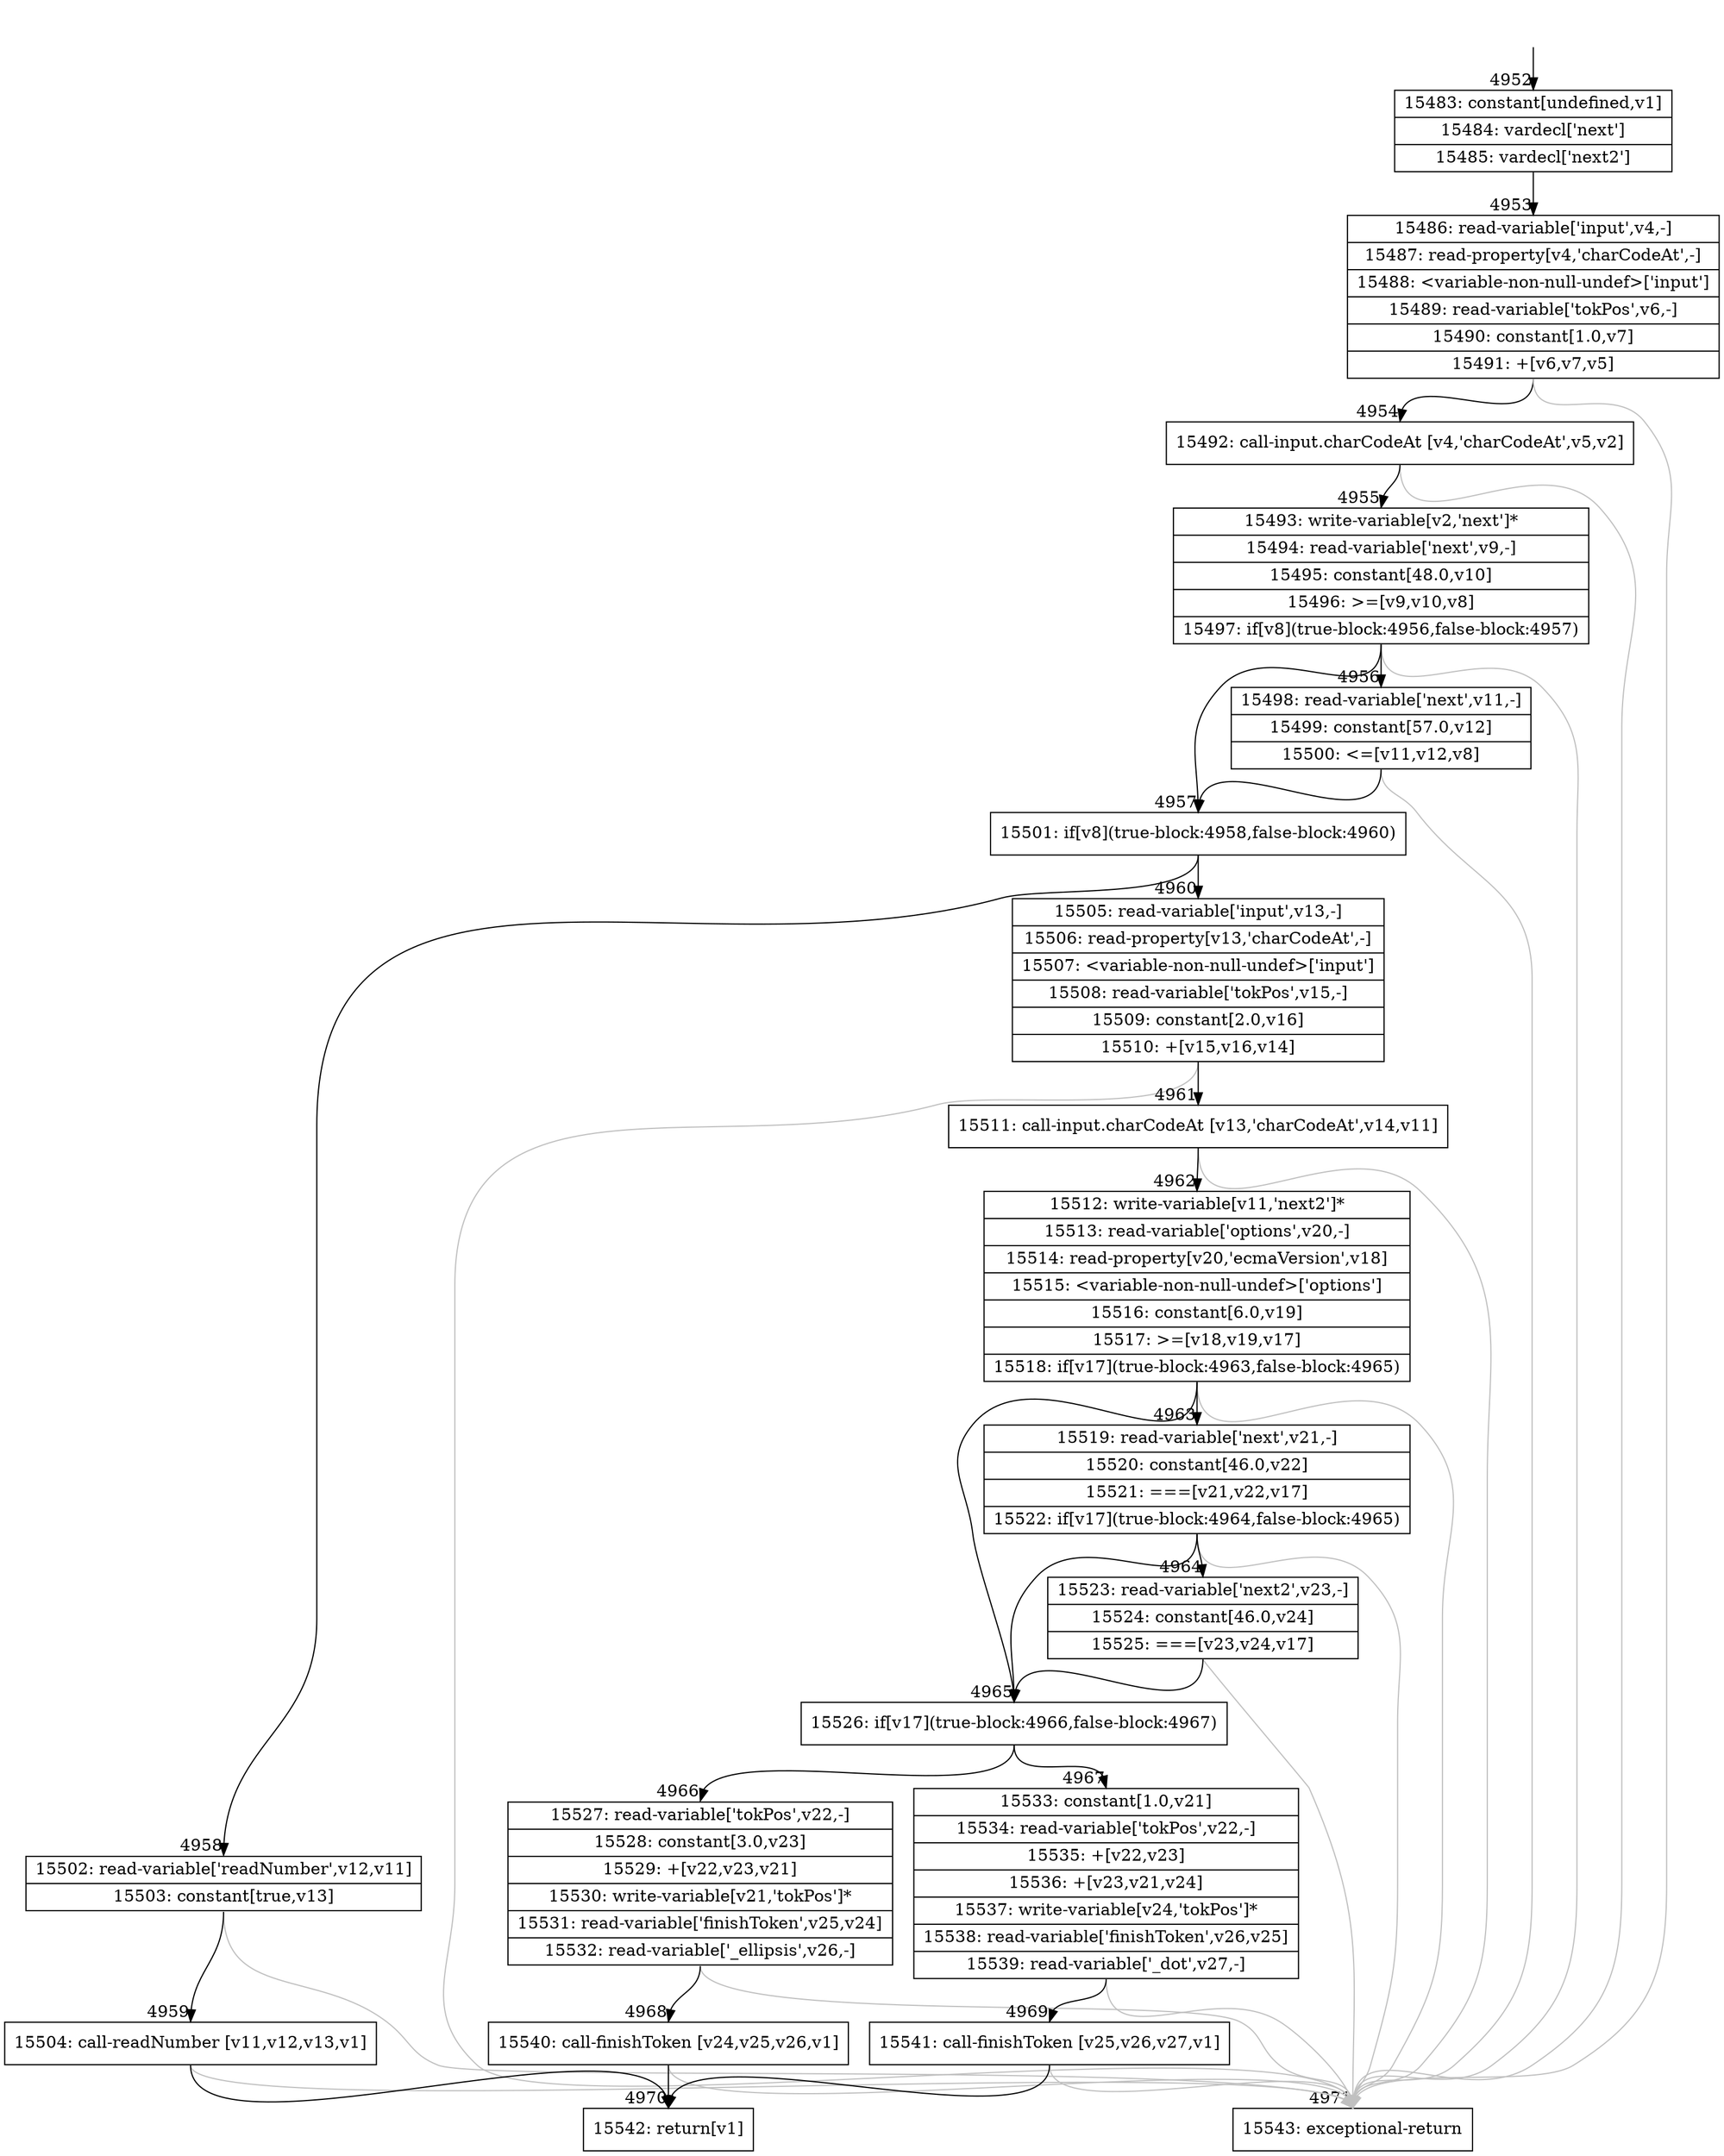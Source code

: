 digraph {
rankdir="TD"
BB_entry305[shape=none,label=""];
BB_entry305 -> BB4952 [tailport=s, headport=n, headlabel="    4952"]
BB4952 [shape=record label="{15483: constant[undefined,v1]|15484: vardecl['next']|15485: vardecl['next2']}" ] 
BB4952 -> BB4953 [tailport=s, headport=n, headlabel="      4953"]
BB4953 [shape=record label="{15486: read-variable['input',v4,-]|15487: read-property[v4,'charCodeAt',-]|15488: \<variable-non-null-undef\>['input']|15489: read-variable['tokPos',v6,-]|15490: constant[1.0,v7]|15491: +[v6,v7,v5]}" ] 
BB4953 -> BB4954 [tailport=s, headport=n, headlabel="      4954"]
BB4953 -> BB4971 [tailport=s, headport=n, color=gray, headlabel="      4971"]
BB4954 [shape=record label="{15492: call-input.charCodeAt [v4,'charCodeAt',v5,v2]}" ] 
BB4954 -> BB4955 [tailport=s, headport=n, headlabel="      4955"]
BB4954 -> BB4971 [tailport=s, headport=n, color=gray]
BB4955 [shape=record label="{15493: write-variable[v2,'next']*|15494: read-variable['next',v9,-]|15495: constant[48.0,v10]|15496: \>=[v9,v10,v8]|15497: if[v8](true-block:4956,false-block:4957)}" ] 
BB4955 -> BB4957 [tailport=s, headport=n, headlabel="      4957"]
BB4955 -> BB4956 [tailport=s, headport=n, headlabel="      4956"]
BB4955 -> BB4971 [tailport=s, headport=n, color=gray]
BB4956 [shape=record label="{15498: read-variable['next',v11,-]|15499: constant[57.0,v12]|15500: \<=[v11,v12,v8]}" ] 
BB4956 -> BB4957 [tailport=s, headport=n]
BB4956 -> BB4971 [tailport=s, headport=n, color=gray]
BB4957 [shape=record label="{15501: if[v8](true-block:4958,false-block:4960)}" ] 
BB4957 -> BB4958 [tailport=s, headport=n, headlabel="      4958"]
BB4957 -> BB4960 [tailport=s, headport=n, headlabel="      4960"]
BB4958 [shape=record label="{15502: read-variable['readNumber',v12,v11]|15503: constant[true,v13]}" ] 
BB4958 -> BB4959 [tailport=s, headport=n, headlabel="      4959"]
BB4958 -> BB4971 [tailport=s, headport=n, color=gray]
BB4959 [shape=record label="{15504: call-readNumber [v11,v12,v13,v1]}" ] 
BB4959 -> BB4970 [tailport=s, headport=n, headlabel="      4970"]
BB4959 -> BB4971 [tailport=s, headport=n, color=gray]
BB4960 [shape=record label="{15505: read-variable['input',v13,-]|15506: read-property[v13,'charCodeAt',-]|15507: \<variable-non-null-undef\>['input']|15508: read-variable['tokPos',v15,-]|15509: constant[2.0,v16]|15510: +[v15,v16,v14]}" ] 
BB4960 -> BB4961 [tailport=s, headport=n, headlabel="      4961"]
BB4960 -> BB4971 [tailport=s, headport=n, color=gray]
BB4961 [shape=record label="{15511: call-input.charCodeAt [v13,'charCodeAt',v14,v11]}" ] 
BB4961 -> BB4962 [tailport=s, headport=n, headlabel="      4962"]
BB4961 -> BB4971 [tailport=s, headport=n, color=gray]
BB4962 [shape=record label="{15512: write-variable[v11,'next2']*|15513: read-variable['options',v20,-]|15514: read-property[v20,'ecmaVersion',v18]|15515: \<variable-non-null-undef\>['options']|15516: constant[6.0,v19]|15517: \>=[v18,v19,v17]|15518: if[v17](true-block:4963,false-block:4965)}" ] 
BB4962 -> BB4965 [tailport=s, headport=n, headlabel="      4965"]
BB4962 -> BB4963 [tailport=s, headport=n, headlabel="      4963"]
BB4962 -> BB4971 [tailport=s, headport=n, color=gray]
BB4963 [shape=record label="{15519: read-variable['next',v21,-]|15520: constant[46.0,v22]|15521: ===[v21,v22,v17]|15522: if[v17](true-block:4964,false-block:4965)}" ] 
BB4963 -> BB4965 [tailport=s, headport=n]
BB4963 -> BB4964 [tailport=s, headport=n, headlabel="      4964"]
BB4963 -> BB4971 [tailport=s, headport=n, color=gray]
BB4964 [shape=record label="{15523: read-variable['next2',v23,-]|15524: constant[46.0,v24]|15525: ===[v23,v24,v17]}" ] 
BB4964 -> BB4965 [tailport=s, headport=n]
BB4964 -> BB4971 [tailport=s, headport=n, color=gray]
BB4965 [shape=record label="{15526: if[v17](true-block:4966,false-block:4967)}" ] 
BB4965 -> BB4966 [tailport=s, headport=n, headlabel="      4966"]
BB4965 -> BB4967 [tailport=s, headport=n, headlabel="      4967"]
BB4966 [shape=record label="{15527: read-variable['tokPos',v22,-]|15528: constant[3.0,v23]|15529: +[v22,v23,v21]|15530: write-variable[v21,'tokPos']*|15531: read-variable['finishToken',v25,v24]|15532: read-variable['_ellipsis',v26,-]}" ] 
BB4966 -> BB4968 [tailport=s, headport=n, headlabel="      4968"]
BB4966 -> BB4971 [tailport=s, headport=n, color=gray]
BB4967 [shape=record label="{15533: constant[1.0,v21]|15534: read-variable['tokPos',v22,-]|15535: +[v22,v23]|15536: +[v23,v21,v24]|15537: write-variable[v24,'tokPos']*|15538: read-variable['finishToken',v26,v25]|15539: read-variable['_dot',v27,-]}" ] 
BB4967 -> BB4969 [tailport=s, headport=n, headlabel="      4969"]
BB4967 -> BB4971 [tailport=s, headport=n, color=gray]
BB4968 [shape=record label="{15540: call-finishToken [v24,v25,v26,v1]}" ] 
BB4968 -> BB4970 [tailport=s, headport=n]
BB4968 -> BB4971 [tailport=s, headport=n, color=gray]
BB4969 [shape=record label="{15541: call-finishToken [v25,v26,v27,v1]}" ] 
BB4969 -> BB4970 [tailport=s, headport=n]
BB4969 -> BB4971 [tailport=s, headport=n, color=gray]
BB4970 [shape=record label="{15542: return[v1]}" ] 
BB4971 [shape=record label="{15543: exceptional-return}" ] 
//#$~ 5232
}
